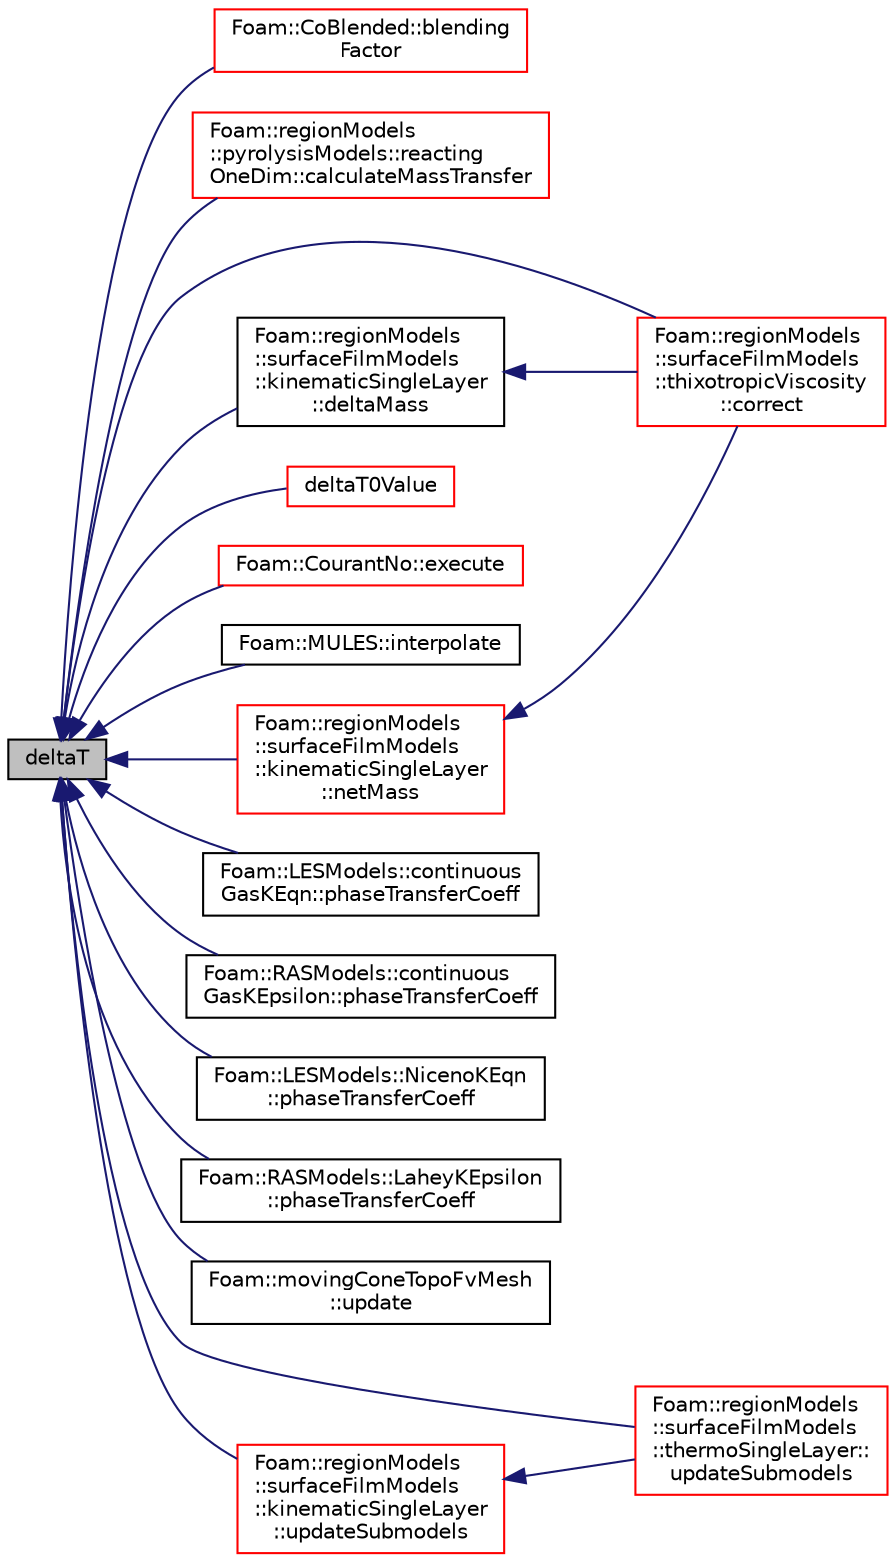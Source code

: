 digraph "deltaT"
{
  bgcolor="transparent";
  edge [fontname="Helvetica",fontsize="10",labelfontname="Helvetica",labelfontsize="10"];
  node [fontname="Helvetica",fontsize="10",shape=record];
  rankdir="LR";
  Node1 [label="deltaT",height=0.2,width=0.4,color="black", fillcolor="grey75", style="filled", fontcolor="black"];
  Node1 -> Node2 [dir="back",color="midnightblue",fontsize="10",style="solid",fontname="Helvetica"];
  Node2 [label="Foam::CoBlended::blending\lFactor",height=0.2,width=0.4,color="red",URL="$a00302.html#a82617bba2d0f481ec5866b91793d5703",tooltip="Return the face-based blending factor. "];
  Node1 -> Node3 [dir="back",color="midnightblue",fontsize="10",style="solid",fontname="Helvetica"];
  Node3 [label="Foam::regionModels\l::pyrolysisModels::reacting\lOneDim::calculateMassTransfer",height=0.2,width=0.4,color="red",URL="$a02095.html#aebd682c7a3b4af9a49c23c154d966dde",tooltip="Mass check. "];
  Node1 -> Node4 [dir="back",color="midnightblue",fontsize="10",style="solid",fontname="Helvetica"];
  Node4 [label="Foam::regionModels\l::surfaceFilmModels\l::thixotropicViscosity\l::correct",height=0.2,width=0.4,color="red",URL="$a02616.html#a2e639533765b4cde1bd3d0f0c528aa6c",tooltip="Correct. "];
  Node1 -> Node5 [dir="back",color="midnightblue",fontsize="10",style="solid",fontname="Helvetica"];
  Node5 [label="Foam::regionModels\l::surfaceFilmModels\l::kinematicSingleLayer\l::deltaMass",height=0.2,width=0.4,color="black",URL="$a01239.html#af65ab66d73cd19c226e886a6645cafe1",tooltip="Return the change in film mass due to sources/sinks. "];
  Node5 -> Node4 [dir="back",color="midnightblue",fontsize="10",style="solid",fontname="Helvetica"];
  Node1 -> Node6 [dir="back",color="midnightblue",fontsize="10",style="solid",fontname="Helvetica"];
  Node6 [label="deltaT0Value",height=0.2,width=0.4,color="red",URL="$a02626.html#aa1c3b2fbba79aff20ff144dbc33a684a",tooltip="Return old time step value. "];
  Node1 -> Node7 [dir="back",color="midnightblue",fontsize="10",style="solid",fontname="Helvetica"];
  Node7 [label="Foam::CourantNo::execute",height=0.2,width=0.4,color="red",URL="$a00425.html#a61af3e60b94ae3e748f6fbac1e794af7",tooltip="Execute, currently does nothing. "];
  Node1 -> Node8 [dir="back",color="midnightblue",fontsize="10",style="solid",fontname="Helvetica"];
  Node8 [label="Foam::MULES::interpolate",height=0.2,width=0.4,color="black",URL="$a10816.html#a4af43c1eb899cea598bb952c0b19e55d"];
  Node1 -> Node9 [dir="back",color="midnightblue",fontsize="10",style="solid",fontname="Helvetica"];
  Node9 [label="Foam::regionModels\l::surfaceFilmModels\l::kinematicSingleLayer\l::netMass",height=0.2,width=0.4,color="red",URL="$a01239.html#a089f02e1b30b9a17fd7380c2ce39a0f9",tooltip="Return the net film mass available over the next integration. "];
  Node9 -> Node4 [dir="back",color="midnightblue",fontsize="10",style="solid",fontname="Helvetica"];
  Node1 -> Node10 [dir="back",color="midnightblue",fontsize="10",style="solid",fontname="Helvetica"];
  Node10 [label="Foam::LESModels::continuous\lGasKEqn::phaseTransferCoeff",height=0.2,width=0.4,color="black",URL="$a00401.html#a1a241e19352d6453e4354bbc0ceb96a4"];
  Node1 -> Node11 [dir="back",color="midnightblue",fontsize="10",style="solid",fontname="Helvetica"];
  Node11 [label="Foam::RASModels::continuous\lGasKEpsilon::phaseTransferCoeff",height=0.2,width=0.4,color="black",URL="$a00400.html#a1a241e19352d6453e4354bbc0ceb96a4"];
  Node1 -> Node12 [dir="back",color="midnightblue",fontsize="10",style="solid",fontname="Helvetica"];
  Node12 [label="Foam::LESModels::NicenoKEqn\l::phaseTransferCoeff",height=0.2,width=0.4,color="black",URL="$a01589.html#a1a241e19352d6453e4354bbc0ceb96a4"];
  Node1 -> Node13 [dir="back",color="midnightblue",fontsize="10",style="solid",fontname="Helvetica"];
  Node13 [label="Foam::RASModels::LaheyKEpsilon\l::phaseTransferCoeff",height=0.2,width=0.4,color="black",URL="$a01261.html#a1a241e19352d6453e4354bbc0ceb96a4"];
  Node1 -> Node14 [dir="back",color="midnightblue",fontsize="10",style="solid",fontname="Helvetica"];
  Node14 [label="Foam::movingConeTopoFvMesh\l::update",height=0.2,width=0.4,color="black",URL="$a01539.html#aa2aac016e2bf7b5bd2b271786c2791aa",tooltip="Update the mesh for both mesh motion and topology change. "];
  Node1 -> Node15 [dir="back",color="midnightblue",fontsize="10",style="solid",fontname="Helvetica"];
  Node15 [label="Foam::regionModels\l::surfaceFilmModels\l::thermoSingleLayer::\lupdateSubmodels",height=0.2,width=0.4,color="red",URL="$a02611.html#ac501f71648abc1a44b77ea4fcb9b2732",tooltip="Update the film sub-models. "];
  Node1 -> Node16 [dir="back",color="midnightblue",fontsize="10",style="solid",fontname="Helvetica"];
  Node16 [label="Foam::regionModels\l::surfaceFilmModels\l::kinematicSingleLayer\l::updateSubmodels",height=0.2,width=0.4,color="red",URL="$a01239.html#ac501f71648abc1a44b77ea4fcb9b2732",tooltip="Update the film sub-models. "];
  Node16 -> Node15 [dir="back",color="midnightblue",fontsize="10",style="solid",fontname="Helvetica"];
}
